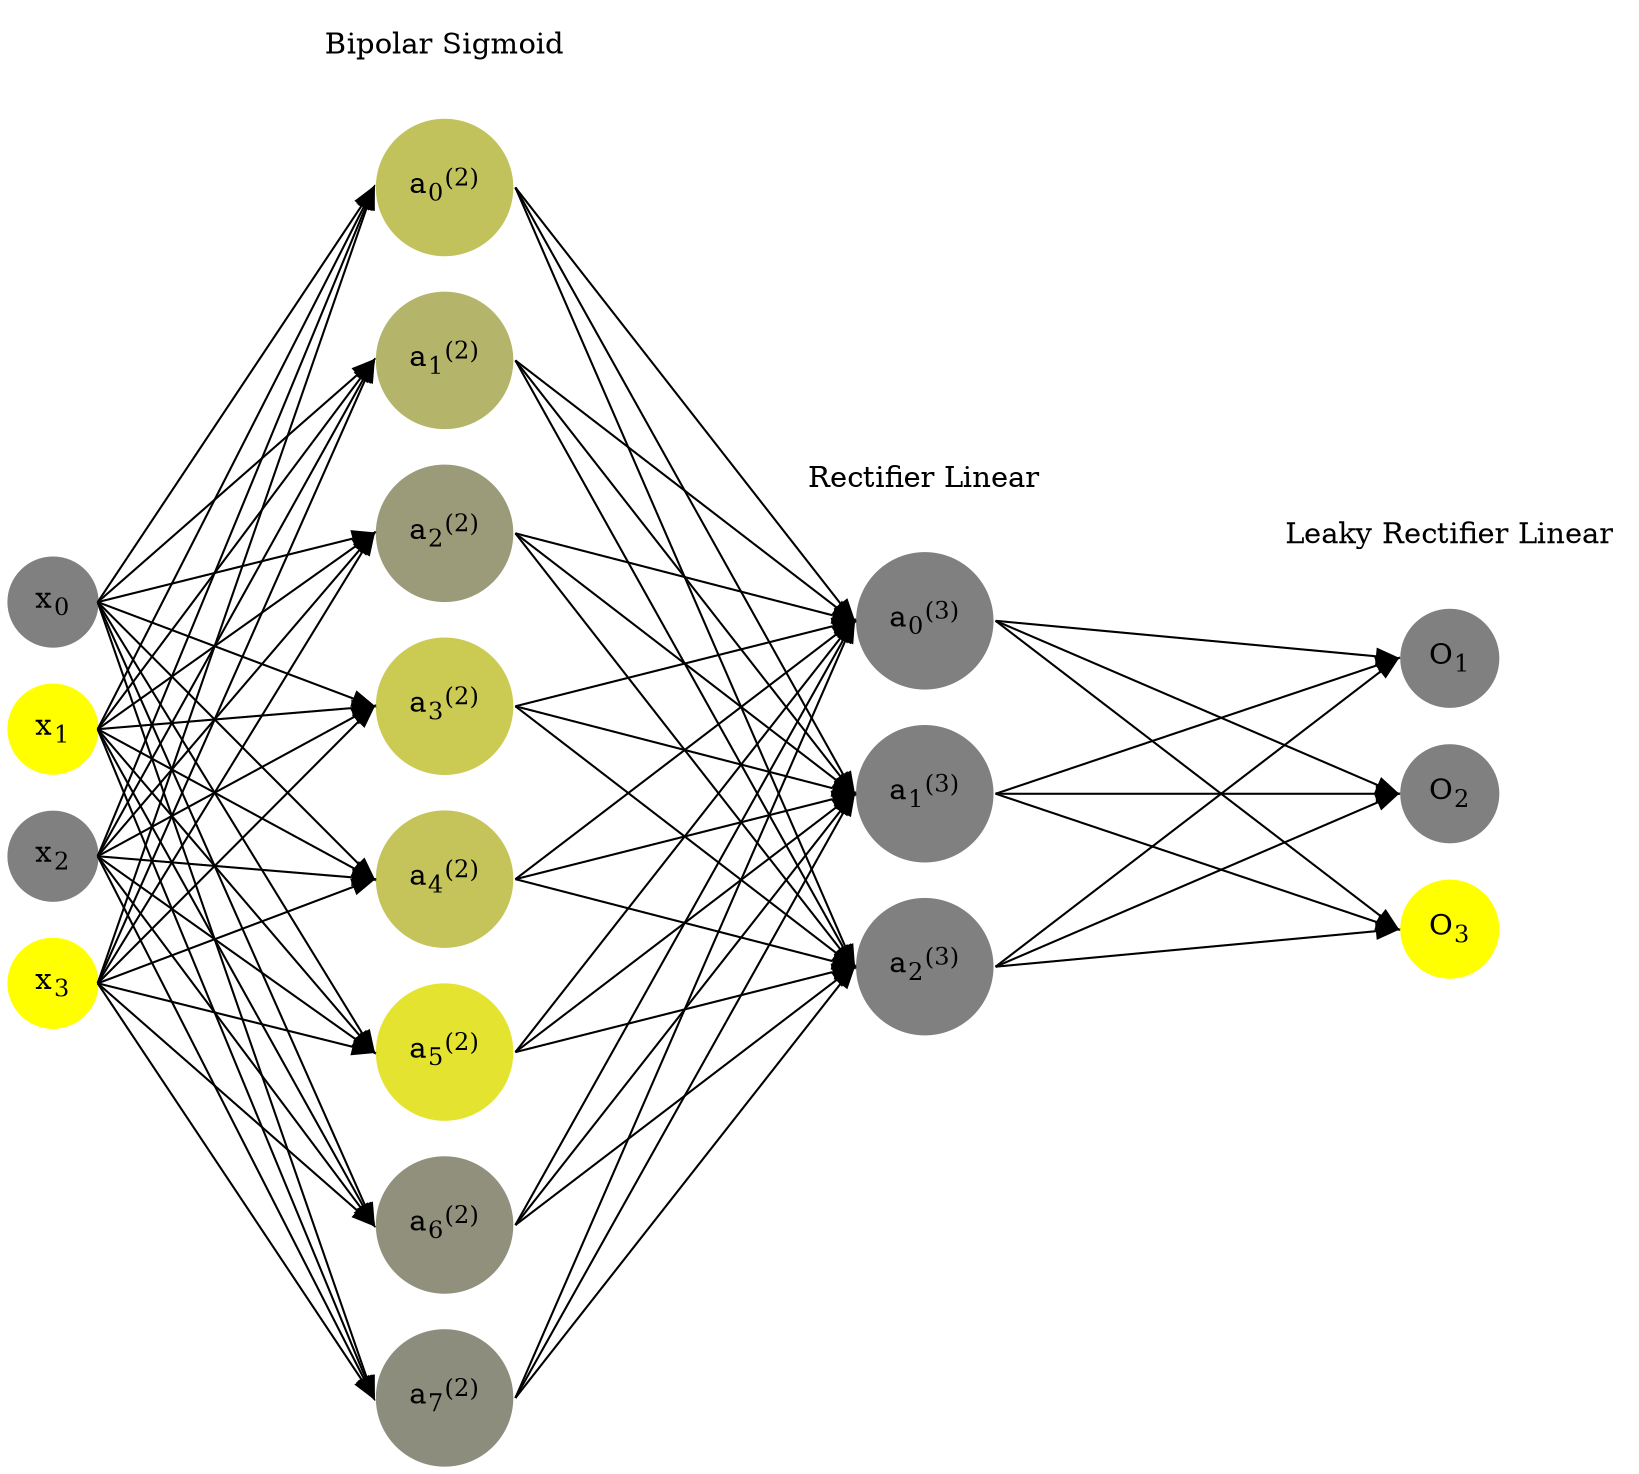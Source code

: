 digraph G {
	rankdir = LR;
	splines=false;
	edge[style=invis];
	ranksep= 1.4;
	{
	node [shape=circle, color="0.1667, 0.0, 0.5", style=filled, fillcolor="0.1667, 0.0, 0.5"];
	x0 [label=<x<sub>0</sub>>];
	}
	{
	node [shape=circle, color="0.1667, 1.0, 1.0", style=filled, fillcolor="0.1667, 1.0, 1.0"];
	x1 [label=<x<sub>1</sub>>];
	}
	{
	node [shape=circle, color="0.1667, 0.0, 0.5", style=filled, fillcolor="0.1667, 0.0, 0.5"];
	x2 [label=<x<sub>2</sub>>];
	}
	{
	node [shape=circle, color="0.1667, 1.0, 1.0", style=filled, fillcolor="0.1667, 1.0, 1.0"];
	x3 [label=<x<sub>3</sub>>];
	}
	{
	node [shape=circle, color="0.1667, 0.517618, 0.758809", style=filled, fillcolor="0.1667, 0.517618, 0.758809"];
	a02 [label=<a<sub>0</sub><sup>(2)</sup>>];
	}
	{
	node [shape=circle, color="0.1667, 0.413451, 0.706726", style=filled, fillcolor="0.1667, 0.413451, 0.706726"];
	a12 [label=<a<sub>1</sub><sup>(2)</sup>>];
	}
	{
	node [shape=circle, color="0.1667, 0.214041, 0.607021", style=filled, fillcolor="0.1667, 0.214041, 0.607021"];
	a22 [label=<a<sub>2</sub><sup>(2)</sup>>];
	}
	{
	node [shape=circle, color="0.1667, 0.589298, 0.794649", style=filled, fillcolor="0.1667, 0.589298, 0.794649"];
	a32 [label=<a<sub>3</sub><sup>(2)</sup>>];
	}
	{
	node [shape=circle, color="0.1667, 0.532668, 0.766334", style=filled, fillcolor="0.1667, 0.532668, 0.766334"];
	a42 [label=<a<sub>4</sub><sup>(2)</sup>>];
	}
	{
	node [shape=circle, color="0.1667, 0.788720, 0.894360", style=filled, fillcolor="0.1667, 0.788720, 0.894360"];
	a52 [label=<a<sub>5</sub><sup>(2)</sup>>];
	}
	{
	node [shape=circle, color="0.1667, 0.130691, 0.565346", style=filled, fillcolor="0.1667, 0.130691, 0.565346"];
	a62 [label=<a<sub>6</sub><sup>(2)</sup>>];
	}
	{
	node [shape=circle, color="0.1667, 0.106235, 0.553118", style=filled, fillcolor="0.1667, 0.106235, 0.553118"];
	a72 [label=<a<sub>7</sub><sup>(2)</sup>>];
	}
	{
	node [shape=circle, color="0.1667, 0.000000, 0.500000", style=filled, fillcolor="0.1667, 0.000000, 0.500000"];
	a03 [label=<a<sub>0</sub><sup>(3)</sup>>];
	}
	{
	node [shape=circle, color="0.1667, 0.000000, 0.500000", style=filled, fillcolor="0.1667, 0.000000, 0.500000"];
	a13 [label=<a<sub>1</sub><sup>(3)</sup>>];
	}
	{
	node [shape=circle, color="0.1667, 0.000000, 0.500000", style=filled, fillcolor="0.1667, 0.000000, 0.500000"];
	a23 [label=<a<sub>2</sub><sup>(3)</sup>>];
	}
	{
	node [shape=circle, color="0.1667, 0.0, 0.5", style=filled, fillcolor="0.1667, 0.0, 0.5"];
	O1 [label=<O<sub>1</sub>>];
	}
	{
	node [shape=circle, color="0.1667, 0.0, 0.5", style=filled, fillcolor="0.1667, 0.0, 0.5"];
	O2 [label=<O<sub>2</sub>>];
	}
	{
	node [shape=circle, color="0.1667, 1.0, 1.0", style=filled, fillcolor="0.1667, 1.0, 1.0"];
	O3 [label=<O<sub>3</sub>>];
	}
	{
	rank=same;
	x0->x1->x2->x3;
	}
	{
	rank=same;
	a02->a12->a22->a32->a42->a52->a62->a72;
	}
	{
	rank=same;
	a03->a13->a23;
	}
	{
	rank=same;
	O1->O2->O3;
	}
	l1 [shape=plaintext,label="Bipolar Sigmoid"];
	l1->a02;
	{rank=same; l1;a02};
	l2 [shape=plaintext,label="Rectifier Linear"];
	l2->a03;
	{rank=same; l2;a03};
	l3 [shape=plaintext,label="Leaky Rectifier Linear"];
	l3->O1;
	{rank=same; l3;O1};
edge[style=solid, tailport=e, headport=w];
	{x0;x1;x2;x3} -> {a02;a12;a22;a32;a42;a52;a62;a72};
	{a02;a12;a22;a32;a42;a52;a62;a72} -> {a03;a13;a23};
	{a03;a13;a23} -> {O1,O2,O3};
}